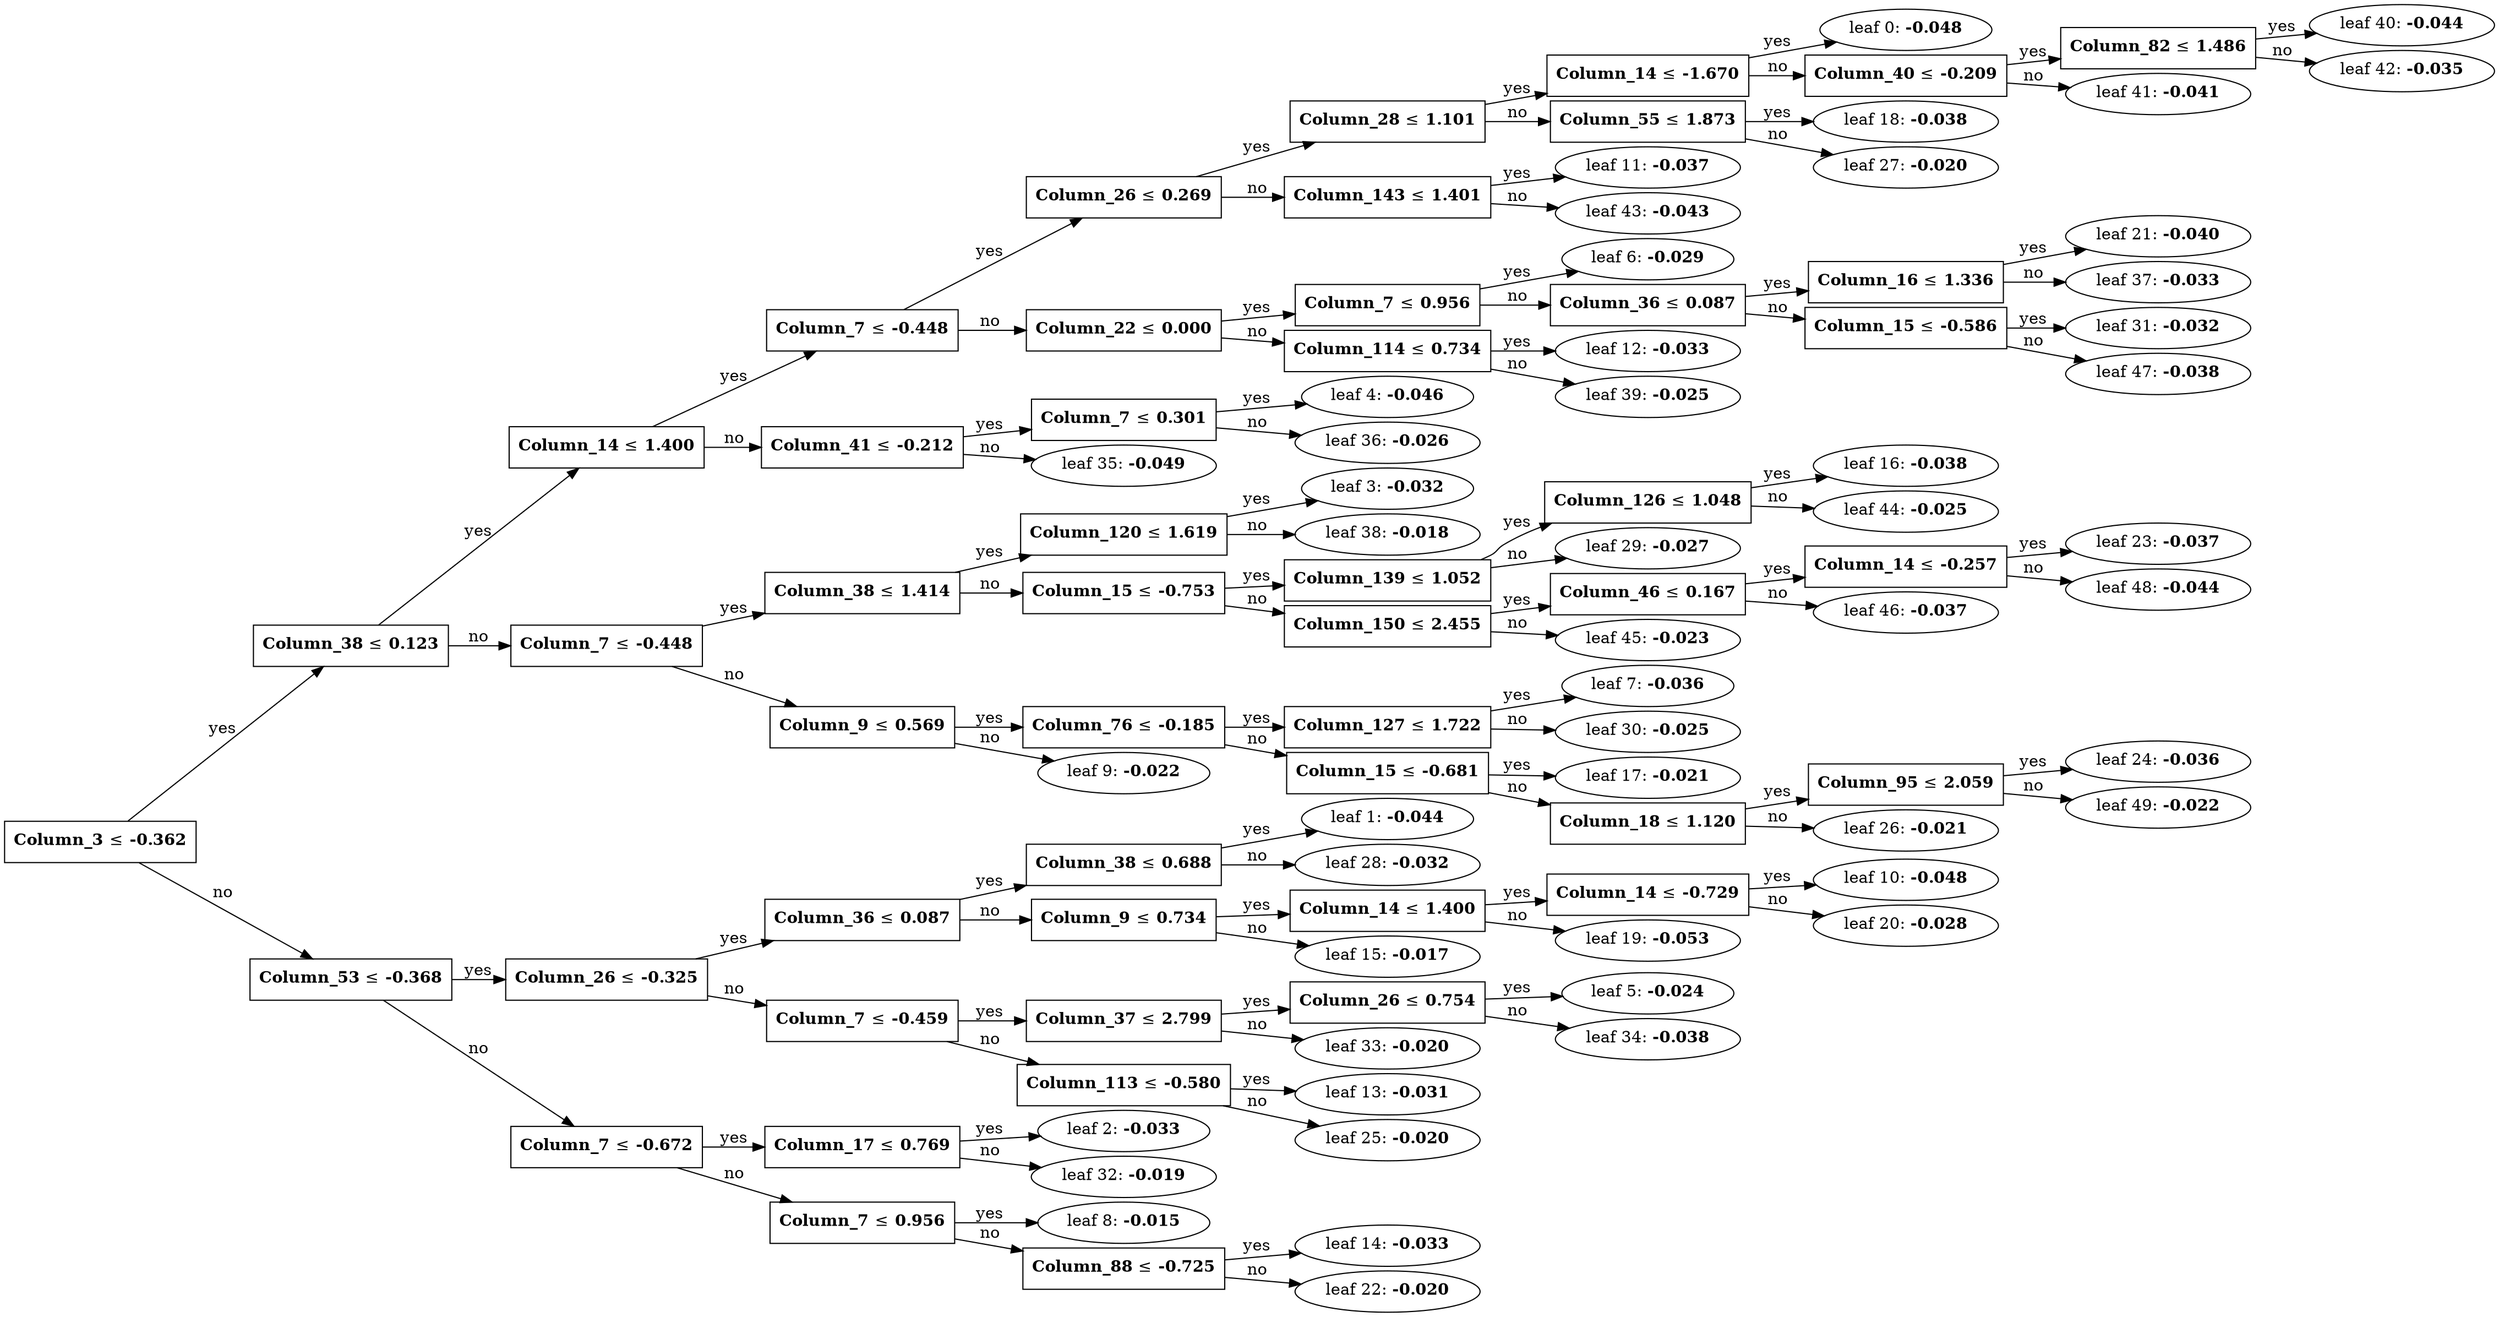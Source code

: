 digraph {
	graph [nodesep=0.05 rankdir=LR ranksep=0.3]
	split0 [label=<<B>Column_3</B> &#8804; <B>-0.362</B>> fillcolor=white shape=rectangle style=""]
	split2 [label=<<B>Column_38</B> &#8804; <B>0.123</B>> fillcolor=white shape=rectangle style=""]
	split3 [label=<<B>Column_14</B> &#8804; <B>1.400</B>> fillcolor=white shape=rectangle style=""]
	split5 [label=<<B>Column_7</B> &#8804; <B>-0.448</B>> fillcolor=white shape=rectangle style=""]
	split10 [label=<<B>Column_26</B> &#8804; <B>0.269</B>> fillcolor=white shape=rectangle style=""]
	split17 [label=<<B>Column_28</B> &#8804; <B>1.101</B>> fillcolor=white shape=rectangle style=""]
	split39 [label=<<B>Column_14</B> &#8804; <B>-1.670</B>> fillcolor=white shape=rectangle style=""]
	leaf0 [label=<leaf 0: <B>-0.048</B>>]
	split39 -> leaf0 [label=yes]
	split40 [label=<<B>Column_40</B> &#8804; <B>-0.209</B>> fillcolor=white shape=rectangle style=""]
	split41 [label=<<B>Column_82</B> &#8804; <B>1.486</B>> fillcolor=white shape=rectangle style=""]
	leaf40 [label=<leaf 40: <B>-0.044</B>>]
	split41 -> leaf40 [label=yes]
	leaf42 [label=<leaf 42: <B>-0.035</B>>]
	split41 -> leaf42 [label=no]
	split40 -> split41 [label=yes]
	leaf41 [label=<leaf 41: <B>-0.041</B>>]
	split40 -> leaf41 [label=no]
	split39 -> split40 [label=no]
	split17 -> split39 [label=yes]
	split26 [label=<<B>Column_55</B> &#8804; <B>1.873</B>> fillcolor=white shape=rectangle style=""]
	leaf18 [label=<leaf 18: <B>-0.038</B>>]
	split26 -> leaf18 [label=yes]
	leaf27 [label=<leaf 27: <B>-0.020</B>>]
	split26 -> leaf27 [label=no]
	split17 -> split26 [label=no]
	split10 -> split17 [label=yes]
	split42 [label=<<B>Column_143</B> &#8804; <B>1.401</B>> fillcolor=white shape=rectangle style=""]
	leaf11 [label=<leaf 11: <B>-0.037</B>>]
	split42 -> leaf11 [label=yes]
	leaf43 [label=<leaf 43: <B>-0.043</B>>]
	split42 -> leaf43 [label=no]
	split10 -> split42 [label=no]
	split5 -> split10 [label=yes]
	split11 [label=<<B>Column_22</B> &#8804; <B>0.000</B>> fillcolor=white shape=rectangle style=""]
	split20 [label=<<B>Column_7</B> &#8804; <B>0.956</B>> fillcolor=white shape=rectangle style=""]
	leaf6 [label=<leaf 6: <B>-0.029</B>>]
	split20 -> leaf6 [label=yes]
	split30 [label=<<B>Column_36</B> &#8804; <B>0.087</B>> fillcolor=white shape=rectangle style=""]
	split36 [label=<<B>Column_16</B> &#8804; <B>1.336</B>> fillcolor=white shape=rectangle style=""]
	leaf21 [label=<leaf 21: <B>-0.040</B>>]
	split36 -> leaf21 [label=yes]
	leaf37 [label=<leaf 37: <B>-0.033</B>>]
	split36 -> leaf37 [label=no]
	split30 -> split36 [label=yes]
	split46 [label=<<B>Column_15</B> &#8804; <B>-0.586</B>> fillcolor=white shape=rectangle style=""]
	leaf31 [label=<leaf 31: <B>-0.032</B>>]
	split46 -> leaf31 [label=yes]
	leaf47 [label=<leaf 47: <B>-0.038</B>>]
	split46 -> leaf47 [label=no]
	split30 -> split46 [label=no]
	split20 -> split30 [label=no]
	split11 -> split20 [label=yes]
	split38 [label=<<B>Column_114</B> &#8804; <B>0.734</B>> fillcolor=white shape=rectangle style=""]
	leaf12 [label=<leaf 12: <B>-0.033</B>>]
	split38 -> leaf12 [label=yes]
	leaf39 [label=<leaf 39: <B>-0.025</B>>]
	split38 -> leaf39 [label=no]
	split11 -> split38 [label=no]
	split5 -> split11 [label=no]
	split3 -> split5 [label=yes]
	split34 [label=<<B>Column_41</B> &#8804; <B>-0.212</B>> fillcolor=white shape=rectangle style=""]
	split35 [label=<<B>Column_7</B> &#8804; <B>0.301</B>> fillcolor=white shape=rectangle style=""]
	leaf4 [label=<leaf 4: <B>-0.046</B>>]
	split35 -> leaf4 [label=yes]
	leaf36 [label=<leaf 36: <B>-0.026</B>>]
	split35 -> leaf36 [label=no]
	split34 -> split35 [label=yes]
	leaf35 [label=<leaf 35: <B>-0.049</B>>]
	split34 -> leaf35 [label=no]
	split3 -> split34 [label=no]
	split2 -> split3 [label=yes]
	split6 [label=<<B>Column_7</B> &#8804; <B>-0.448</B>> fillcolor=white shape=rectangle style=""]
	split15 [label=<<B>Column_38</B> &#8804; <B>1.414</B>> fillcolor=white shape=rectangle style=""]
	split37 [label=<<B>Column_120</B> &#8804; <B>1.619</B>> fillcolor=white shape=rectangle style=""]
	leaf3 [label=<leaf 3: <B>-0.032</B>>]
	split37 -> leaf3 [label=yes]
	leaf38 [label=<leaf 38: <B>-0.018</B>>]
	split37 -> leaf38 [label=no]
	split15 -> split37 [label=yes]
	split22 [label=<<B>Column_15</B> &#8804; <B>-0.753</B>> fillcolor=white shape=rectangle style=""]
	split28 [label=<<B>Column_139</B> &#8804; <B>1.052</B>> fillcolor=white shape=rectangle style=""]
	split43 [label=<<B>Column_126</B> &#8804; <B>1.048</B>> fillcolor=white shape=rectangle style=""]
	leaf16 [label=<leaf 16: <B>-0.038</B>>]
	split43 -> leaf16 [label=yes]
	leaf44 [label=<leaf 44: <B>-0.025</B>>]
	split43 -> leaf44 [label=no]
	split28 -> split43 [label=yes]
	leaf29 [label=<leaf 29: <B>-0.027</B>>]
	split28 -> leaf29 [label=no]
	split22 -> split28 [label=yes]
	split44 [label=<<B>Column_150</B> &#8804; <B>2.455</B>> fillcolor=white shape=rectangle style=""]
	split45 [label=<<B>Column_46</B> &#8804; <B>0.167</B>> fillcolor=white shape=rectangle style=""]
	split47 [label=<<B>Column_14</B> &#8804; <B>-0.257</B>> fillcolor=white shape=rectangle style=""]
	leaf23 [label=<leaf 23: <B>-0.037</B>>]
	split47 -> leaf23 [label=yes]
	leaf48 [label=<leaf 48: <B>-0.044</B>>]
	split47 -> leaf48 [label=no]
	split45 -> split47 [label=yes]
	leaf46 [label=<leaf 46: <B>-0.037</B>>]
	split45 -> leaf46 [label=no]
	split44 -> split45 [label=yes]
	leaf45 [label=<leaf 45: <B>-0.023</B>>]
	split44 -> leaf45 [label=no]
	split22 -> split44 [label=no]
	split15 -> split22 [label=no]
	split6 -> split15 [label=yes]
	split8 [label=<<B>Column_9</B> &#8804; <B>0.569</B>> fillcolor=white shape=rectangle style=""]
	split16 [label=<<B>Column_76</B> &#8804; <B>-0.185</B>> fillcolor=white shape=rectangle style=""]
	split29 [label=<<B>Column_127</B> &#8804; <B>1.722</B>> fillcolor=white shape=rectangle style=""]
	leaf7 [label=<leaf 7: <B>-0.036</B>>]
	split29 -> leaf7 [label=yes]
	leaf30 [label=<leaf 30: <B>-0.025</B>>]
	split29 -> leaf30 [label=no]
	split16 -> split29 [label=yes]
	split23 [label=<<B>Column_15</B> &#8804; <B>-0.681</B>> fillcolor=white shape=rectangle style=""]
	leaf17 [label=<leaf 17: <B>-0.021</B>>]
	split23 -> leaf17 [label=yes]
	split25 [label=<<B>Column_18</B> &#8804; <B>1.120</B>> fillcolor=white shape=rectangle style=""]
	split48 [label=<<B>Column_95</B> &#8804; <B>2.059</B>> fillcolor=white shape=rectangle style=""]
	leaf24 [label=<leaf 24: <B>-0.036</B>>]
	split48 -> leaf24 [label=yes]
	leaf49 [label=<leaf 49: <B>-0.022</B>>]
	split48 -> leaf49 [label=no]
	split25 -> split48 [label=yes]
	leaf26 [label=<leaf 26: <B>-0.021</B>>]
	split25 -> leaf26 [label=no]
	split23 -> split25 [label=no]
	split16 -> split23 [label=no]
	split8 -> split16 [label=yes]
	leaf9 [label=<leaf 9: <B>-0.022</B>>]
	split8 -> leaf9 [label=no]
	split6 -> split8 [label=no]
	split2 -> split6 [label=no]
	split0 -> split2 [label=yes]
	split1 [label=<<B>Column_53</B> &#8804; <B>-0.368</B>> fillcolor=white shape=rectangle style=""]
	split4 [label=<<B>Column_26</B> &#8804; <B>-0.325</B>> fillcolor=white shape=rectangle style=""]
	split9 [label=<<B>Column_36</B> &#8804; <B>0.087</B>> fillcolor=white shape=rectangle style=""]
	split27 [label=<<B>Column_38</B> &#8804; <B>0.688</B>> fillcolor=white shape=rectangle style=""]
	leaf1 [label=<leaf 1: <B>-0.044</B>>]
	split27 -> leaf1 [label=yes]
	leaf28 [label=<leaf 28: <B>-0.032</B>>]
	split27 -> leaf28 [label=no]
	split9 -> split27 [label=yes]
	split14 [label=<<B>Column_9</B> &#8804; <B>0.734</B>> fillcolor=white shape=rectangle style=""]
	split18 [label=<<B>Column_14</B> &#8804; <B>1.400</B>> fillcolor=white shape=rectangle style=""]
	split19 [label=<<B>Column_14</B> &#8804; <B>-0.729</B>> fillcolor=white shape=rectangle style=""]
	leaf10 [label=<leaf 10: <B>-0.048</B>>]
	split19 -> leaf10 [label=yes]
	leaf20 [label=<leaf 20: <B>-0.028</B>>]
	split19 -> leaf20 [label=no]
	split18 -> split19 [label=yes]
	leaf19 [label=<leaf 19: <B>-0.053</B>>]
	split18 -> leaf19 [label=no]
	split14 -> split18 [label=yes]
	leaf15 [label=<leaf 15: <B>-0.017</B>>]
	split14 -> leaf15 [label=no]
	split9 -> split14 [label=no]
	split4 -> split9 [label=yes]
	split12 [label=<<B>Column_7</B> &#8804; <B>-0.459</B>> fillcolor=white shape=rectangle style=""]
	split32 [label=<<B>Column_37</B> &#8804; <B>2.799</B>> fillcolor=white shape=rectangle style=""]
	split33 [label=<<B>Column_26</B> &#8804; <B>0.754</B>> fillcolor=white shape=rectangle style=""]
	leaf5 [label=<leaf 5: <B>-0.024</B>>]
	split33 -> leaf5 [label=yes]
	leaf34 [label=<leaf 34: <B>-0.038</B>>]
	split33 -> leaf34 [label=no]
	split32 -> split33 [label=yes]
	leaf33 [label=<leaf 33: <B>-0.020</B>>]
	split32 -> leaf33 [label=no]
	split12 -> split32 [label=yes]
	split24 [label=<<B>Column_113</B> &#8804; <B>-0.580</B>> fillcolor=white shape=rectangle style=""]
	leaf13 [label=<leaf 13: <B>-0.031</B>>]
	split24 -> leaf13 [label=yes]
	leaf25 [label=<leaf 25: <B>-0.020</B>>]
	split24 -> leaf25 [label=no]
	split12 -> split24 [label=no]
	split4 -> split12 [label=no]
	split1 -> split4 [label=yes]
	split7 [label=<<B>Column_7</B> &#8804; <B>-0.672</B>> fillcolor=white shape=rectangle style=""]
	split31 [label=<<B>Column_17</B> &#8804; <B>0.769</B>> fillcolor=white shape=rectangle style=""]
	leaf2 [label=<leaf 2: <B>-0.033</B>>]
	split31 -> leaf2 [label=yes]
	leaf32 [label=<leaf 32: <B>-0.019</B>>]
	split31 -> leaf32 [label=no]
	split7 -> split31 [label=yes]
	split13 [label=<<B>Column_7</B> &#8804; <B>0.956</B>> fillcolor=white shape=rectangle style=""]
	leaf8 [label=<leaf 8: <B>-0.015</B>>]
	split13 -> leaf8 [label=yes]
	split21 [label=<<B>Column_88</B> &#8804; <B>-0.725</B>> fillcolor=white shape=rectangle style=""]
	leaf14 [label=<leaf 14: <B>-0.033</B>>]
	split21 -> leaf14 [label=yes]
	leaf22 [label=<leaf 22: <B>-0.020</B>>]
	split21 -> leaf22 [label=no]
	split13 -> split21 [label=no]
	split7 -> split13 [label=no]
	split1 -> split7 [label=no]
	split0 -> split1 [label=no]
}
